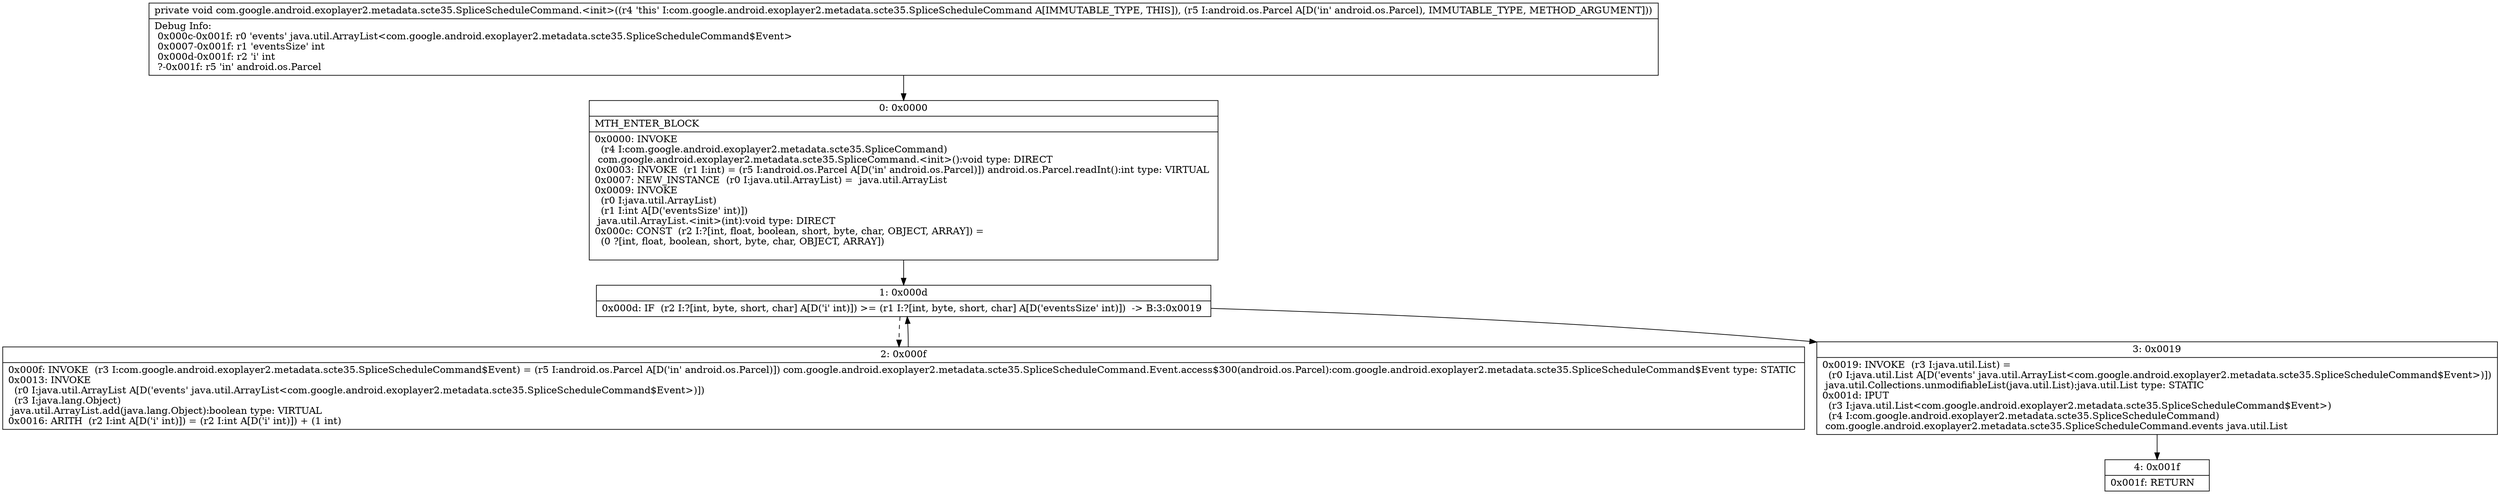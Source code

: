 digraph "CFG forcom.google.android.exoplayer2.metadata.scte35.SpliceScheduleCommand.\<init\>(Landroid\/os\/Parcel;)V" {
Node_0 [shape=record,label="{0\:\ 0x0000|MTH_ENTER_BLOCK\l|0x0000: INVOKE  \l  (r4 I:com.google.android.exoplayer2.metadata.scte35.SpliceCommand)\l com.google.android.exoplayer2.metadata.scte35.SpliceCommand.\<init\>():void type: DIRECT \l0x0003: INVOKE  (r1 I:int) = (r5 I:android.os.Parcel A[D('in' android.os.Parcel)]) android.os.Parcel.readInt():int type: VIRTUAL \l0x0007: NEW_INSTANCE  (r0 I:java.util.ArrayList) =  java.util.ArrayList \l0x0009: INVOKE  \l  (r0 I:java.util.ArrayList)\l  (r1 I:int A[D('eventsSize' int)])\l java.util.ArrayList.\<init\>(int):void type: DIRECT \l0x000c: CONST  (r2 I:?[int, float, boolean, short, byte, char, OBJECT, ARRAY]) = \l  (0 ?[int, float, boolean, short, byte, char, OBJECT, ARRAY])\l \l}"];
Node_1 [shape=record,label="{1\:\ 0x000d|0x000d: IF  (r2 I:?[int, byte, short, char] A[D('i' int)]) \>= (r1 I:?[int, byte, short, char] A[D('eventsSize' int)])  \-\> B:3:0x0019 \l}"];
Node_2 [shape=record,label="{2\:\ 0x000f|0x000f: INVOKE  (r3 I:com.google.android.exoplayer2.metadata.scte35.SpliceScheduleCommand$Event) = (r5 I:android.os.Parcel A[D('in' android.os.Parcel)]) com.google.android.exoplayer2.metadata.scte35.SpliceScheduleCommand.Event.access$300(android.os.Parcel):com.google.android.exoplayer2.metadata.scte35.SpliceScheduleCommand$Event type: STATIC \l0x0013: INVOKE  \l  (r0 I:java.util.ArrayList A[D('events' java.util.ArrayList\<com.google.android.exoplayer2.metadata.scte35.SpliceScheduleCommand$Event\>)])\l  (r3 I:java.lang.Object)\l java.util.ArrayList.add(java.lang.Object):boolean type: VIRTUAL \l0x0016: ARITH  (r2 I:int A[D('i' int)]) = (r2 I:int A[D('i' int)]) + (1 int) \l}"];
Node_3 [shape=record,label="{3\:\ 0x0019|0x0019: INVOKE  (r3 I:java.util.List) = \l  (r0 I:java.util.List A[D('events' java.util.ArrayList\<com.google.android.exoplayer2.metadata.scte35.SpliceScheduleCommand$Event\>)])\l java.util.Collections.unmodifiableList(java.util.List):java.util.List type: STATIC \l0x001d: IPUT  \l  (r3 I:java.util.List\<com.google.android.exoplayer2.metadata.scte35.SpliceScheduleCommand$Event\>)\l  (r4 I:com.google.android.exoplayer2.metadata.scte35.SpliceScheduleCommand)\l com.google.android.exoplayer2.metadata.scte35.SpliceScheduleCommand.events java.util.List \l}"];
Node_4 [shape=record,label="{4\:\ 0x001f|0x001f: RETURN   \l}"];
MethodNode[shape=record,label="{private void com.google.android.exoplayer2.metadata.scte35.SpliceScheduleCommand.\<init\>((r4 'this' I:com.google.android.exoplayer2.metadata.scte35.SpliceScheduleCommand A[IMMUTABLE_TYPE, THIS]), (r5 I:android.os.Parcel A[D('in' android.os.Parcel), IMMUTABLE_TYPE, METHOD_ARGUMENT]))  | Debug Info:\l  0x000c\-0x001f: r0 'events' java.util.ArrayList\<com.google.android.exoplayer2.metadata.scte35.SpliceScheduleCommand$Event\>\l  0x0007\-0x001f: r1 'eventsSize' int\l  0x000d\-0x001f: r2 'i' int\l  ?\-0x001f: r5 'in' android.os.Parcel\l}"];
MethodNode -> Node_0;
Node_0 -> Node_1;
Node_1 -> Node_2[style=dashed];
Node_1 -> Node_3;
Node_2 -> Node_1;
Node_3 -> Node_4;
}


